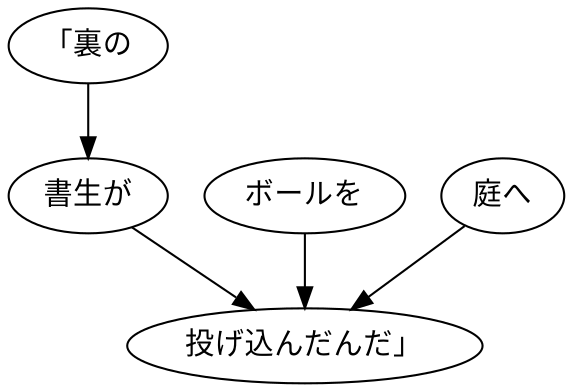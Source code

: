 digraph graph5326 {
	node0 [label="「裏の"];
	node1 [label="書生が"];
	node2 [label="ボールを"];
	node3 [label="庭へ"];
	node4 [label="投げ込んだんだ」"];
	node0 -> node1;
	node1 -> node4;
	node2 -> node4;
	node3 -> node4;
}
